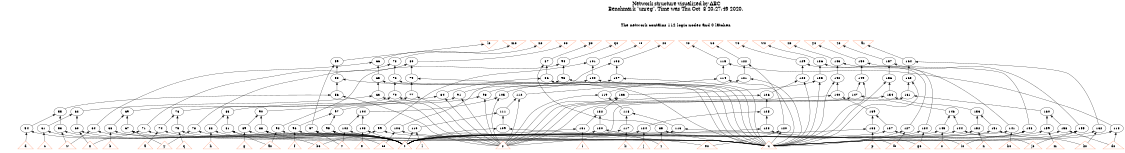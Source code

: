 # Network structure generated by ABC

digraph network {
size = "7.5,10";
center = true;
edge [dir = back];

{
  node [shape = plaintext];
  edge [style = invis];
  LevelTitle1 [label=""];
  LevelTitle2 [label=""];
  Level6 [label = ""];
  Level5 [label = ""];
  Level4 [label = ""];
  Level3 [label = ""];
  Level2 [label = ""];
  Level1 [label = ""];
  Level0 [label = ""];
  LevelTitle1 ->  LevelTitle2 ->  Level6 ->  Level5 ->  Level4 ->  Level3 ->  Level2 ->  Level1 ->  Level0;
}

{
  rank = same;
  LevelTitle1;
  title1 [shape=plaintext,
          fontsize=20,
          fontname = "Times-Roman",
          label="Network structure visualized by ABC\nBenchmark \"unreg\". Time was Thu Oct  8 20:27:49 2020. "
         ];
}

{
  rank = same;
  LevelTitle2;
  title2 [shape=plaintext,
          fontsize=18,
          fontname = "Times-Roman",
          label="The network contains 112 logic nodes and 0 latches.\n"
         ];
}

{
  rank = same;
  Level6;
  Node37 [label = "l0", shape = invtriangle, color = coral, fillcolor = coral];
  Node38 [label = "m0", shape = invtriangle, color = coral, fillcolor = coral];
  Node39 [label = "n0", shape = invtriangle, color = coral, fillcolor = coral];
  Node40 [label = "o0", shape = invtriangle, color = coral, fillcolor = coral];
  Node41 [label = "p0", shape = invtriangle, color = coral, fillcolor = coral];
  Node42 [label = "q0", shape = invtriangle, color = coral, fillcolor = coral];
  Node43 [label = "r0", shape = invtriangle, color = coral, fillcolor = coral];
  Node44 [label = "s0", shape = invtriangle, color = coral, fillcolor = coral];
  Node45 [label = "t0", shape = invtriangle, color = coral, fillcolor = coral];
  Node46 [label = "u0", shape = invtriangle, color = coral, fillcolor = coral];
  Node47 [label = "v0", shape = invtriangle, color = coral, fillcolor = coral];
  Node48 [label = "w0", shape = invtriangle, color = coral, fillcolor = coral];
  Node49 [label = "x0", shape = invtriangle, color = coral, fillcolor = coral];
  Node50 [label = "y0", shape = invtriangle, color = coral, fillcolor = coral];
  Node51 [label = "z0", shape = invtriangle, color = coral, fillcolor = coral];
  Node52 [label = "a1", shape = invtriangle, color = coral, fillcolor = coral];
}

{
  rank = same;
  Level5;
  Node59 [label = "59\n", shape = ellipse];
  Node66 [label = "66\n", shape = ellipse];
  Node73 [label = "73\n", shape = ellipse];
  Node80 [label = "80\n", shape = ellipse];
  Node87 [label = "87\n", shape = ellipse];
  Node94 [label = "94\n", shape = ellipse];
  Node101 [label = "101\n", shape = ellipse];
  Node108 [label = "108\n", shape = ellipse];
  Node115 [label = "115\n", shape = ellipse];
  Node122 [label = "122\n", shape = ellipse];
  Node129 [label = "129\n", shape = ellipse];
  Node136 [label = "136\n", shape = ellipse];
  Node143 [label = "143\n", shape = ellipse];
  Node150 [label = "150\n", shape = ellipse];
  Node157 [label = "157\n", shape = ellipse];
  Node164 [label = "164\n", shape = ellipse];
}

{
  rank = same;
  Level4;
  Node58 [label = "58\n", shape = ellipse];
  Node65 [label = "65\n", shape = ellipse];
  Node72 [label = "72\n", shape = ellipse];
  Node79 [label = "79\n", shape = ellipse];
  Node86 [label = "86\n", shape = ellipse];
  Node93 [label = "93\n", shape = ellipse];
  Node100 [label = "100\n", shape = ellipse];
  Node107 [label = "107\n", shape = ellipse];
  Node114 [label = "114\n", shape = ellipse];
  Node121 [label = "121\n", shape = ellipse];
  Node128 [label = "128\n", shape = ellipse];
  Node135 [label = "135\n", shape = ellipse];
  Node142 [label = "142\n", shape = ellipse];
  Node149 [label = "149\n", shape = ellipse];
  Node156 [label = "156\n", shape = ellipse];
  Node163 [label = "163\n", shape = ellipse];
}

{
  rank = same;
  Level3;
  Node56 [label = "56\n", shape = ellipse];
  Node63 [label = "63\n", shape = ellipse];
  Node70 [label = "70\n", shape = ellipse];
  Node77 [label = "77\n", shape = ellipse];
  Node84 [label = "84\n", shape = ellipse];
  Node91 [label = "91\n", shape = ellipse];
  Node98 [label = "98\n", shape = ellipse];
  Node105 [label = "105\n", shape = ellipse];
  Node112 [label = "112\n", shape = ellipse];
  Node119 [label = "119\n", shape = ellipse];
  Node126 [label = "126\n", shape = ellipse];
  Node133 [label = "133\n", shape = ellipse];
  Node140 [label = "140\n", shape = ellipse];
  Node147 [label = "147\n", shape = ellipse];
  Node154 [label = "154\n", shape = ellipse];
  Node161 [label = "161\n", shape = ellipse];
}

{
  rank = same;
  Level2;
  Node55 [label = "55\n", shape = ellipse];
  Node62 [label = "62\n", shape = ellipse];
  Node69 [label = "69\n", shape = ellipse];
  Node76 [label = "76\n", shape = ellipse];
  Node83 [label = "83\n", shape = ellipse];
  Node90 [label = "90\n", shape = ellipse];
  Node97 [label = "97\n", shape = ellipse];
  Node104 [label = "104\n", shape = ellipse];
  Node111 [label = "111\n", shape = ellipse];
  Node118 [label = "118\n", shape = ellipse];
  Node125 [label = "125\n", shape = ellipse];
  Node132 [label = "132\n", shape = ellipse];
  Node139 [label = "139\n", shape = ellipse];
  Node146 [label = "146\n", shape = ellipse];
  Node153 [label = "153\n", shape = ellipse];
  Node160 [label = "160\n", shape = ellipse];
}

{
  rank = same;
  Level1;
  Node53 [label = "53\n", shape = ellipse];
  Node54 [label = "54\n", shape = ellipse];
  Node57 [label = "57\n", shape = ellipse];
  Node60 [label = "60\n", shape = ellipse];
  Node61 [label = "61\n", shape = ellipse];
  Node64 [label = "64\n", shape = ellipse];
  Node67 [label = "67\n", shape = ellipse];
  Node68 [label = "68\n", shape = ellipse];
  Node71 [label = "71\n", shape = ellipse];
  Node74 [label = "74\n", shape = ellipse];
  Node75 [label = "75\n", shape = ellipse];
  Node78 [label = "78\n", shape = ellipse];
  Node81 [label = "81\n", shape = ellipse];
  Node82 [label = "82\n", shape = ellipse];
  Node85 [label = "85\n", shape = ellipse];
  Node88 [label = "88\n", shape = ellipse];
  Node89 [label = "89\n", shape = ellipse];
  Node92 [label = "92\n", shape = ellipse];
  Node95 [label = "95\n", shape = ellipse];
  Node96 [label = "96\n", shape = ellipse];
  Node99 [label = "99\n", shape = ellipse];
  Node102 [label = "102\n", shape = ellipse];
  Node103 [label = "103\n", shape = ellipse];
  Node106 [label = "106\n", shape = ellipse];
  Node109 [label = "109\n", shape = ellipse];
  Node110 [label = "110\n", shape = ellipse];
  Node113 [label = "113\n", shape = ellipse];
  Node116 [label = "116\n", shape = ellipse];
  Node117 [label = "117\n", shape = ellipse];
  Node120 [label = "120\n", shape = ellipse];
  Node123 [label = "123\n", shape = ellipse];
  Node124 [label = "124\n", shape = ellipse];
  Node127 [label = "127\n", shape = ellipse];
  Node130 [label = "130\n", shape = ellipse];
  Node131 [label = "131\n", shape = ellipse];
  Node134 [label = "134\n", shape = ellipse];
  Node137 [label = "137\n", shape = ellipse];
  Node138 [label = "138\n", shape = ellipse];
  Node141 [label = "141\n", shape = ellipse];
  Node144 [label = "144\n", shape = ellipse];
  Node145 [label = "145\n", shape = ellipse];
  Node148 [label = "148\n", shape = ellipse];
  Node151 [label = "151\n", shape = ellipse];
  Node152 [label = "152\n", shape = ellipse];
  Node155 [label = "155\n", shape = ellipse];
  Node158 [label = "158\n", shape = ellipse];
  Node159 [label = "159\n", shape = ellipse];
  Node162 [label = "162\n", shape = ellipse];
}

{
  rank = same;
  Level0;
  Node1 [label = "a", shape = triangle, color = coral, fillcolor = coral];
  Node2 [label = "b", shape = triangle, color = coral, fillcolor = coral];
  Node3 [label = "c", shape = triangle, color = coral, fillcolor = coral];
  Node4 [label = "d", shape = triangle, color = coral, fillcolor = coral];
  Node5 [label = "e", shape = triangle, color = coral, fillcolor = coral];
  Node6 [label = "f", shape = triangle, color = coral, fillcolor = coral];
  Node7 [label = "g", shape = triangle, color = coral, fillcolor = coral];
  Node8 [label = "h", shape = triangle, color = coral, fillcolor = coral];
  Node9 [label = "i", shape = triangle, color = coral, fillcolor = coral];
  Node10 [label = "j", shape = triangle, color = coral, fillcolor = coral];
  Node11 [label = "k", shape = triangle, color = coral, fillcolor = coral];
  Node12 [label = "l", shape = triangle, color = coral, fillcolor = coral];
  Node13 [label = "m", shape = triangle, color = coral, fillcolor = coral];
  Node14 [label = "n", shape = triangle, color = coral, fillcolor = coral];
  Node15 [label = "o", shape = triangle, color = coral, fillcolor = coral];
  Node16 [label = "p", shape = triangle, color = coral, fillcolor = coral];
  Node17 [label = "q", shape = triangle, color = coral, fillcolor = coral];
  Node18 [label = "s", shape = triangle, color = coral, fillcolor = coral];
  Node19 [label = "t", shape = triangle, color = coral, fillcolor = coral];
  Node20 [label = "u", shape = triangle, color = coral, fillcolor = coral];
  Node21 [label = "v", shape = triangle, color = coral, fillcolor = coral];
  Node22 [label = "w", shape = triangle, color = coral, fillcolor = coral];
  Node23 [label = "x", shape = triangle, color = coral, fillcolor = coral];
  Node24 [label = "y", shape = triangle, color = coral, fillcolor = coral];
  Node25 [label = "z", shape = triangle, color = coral, fillcolor = coral];
  Node26 [label = "a0", shape = triangle, color = coral, fillcolor = coral];
  Node27 [label = "b0", shape = triangle, color = coral, fillcolor = coral];
  Node28 [label = "c0", shape = triangle, color = coral, fillcolor = coral];
  Node29 [label = "d0", shape = triangle, color = coral, fillcolor = coral];
  Node30 [label = "e0", shape = triangle, color = coral, fillcolor = coral];
  Node31 [label = "f0", shape = triangle, color = coral, fillcolor = coral];
  Node32 [label = "g0", shape = triangle, color = coral, fillcolor = coral];
  Node33 [label = "h0", shape = triangle, color = coral, fillcolor = coral];
  Node34 [label = "i0", shape = triangle, color = coral, fillcolor = coral];
  Node35 [label = "j0", shape = triangle, color = coral, fillcolor = coral];
  Node36 [label = "k0", shape = triangle, color = coral, fillcolor = coral];
}

title1 -> title2 [style = invis];
title2 -> Node37 [style = invis];
title2 -> Node38 [style = invis];
title2 -> Node39 [style = invis];
title2 -> Node40 [style = invis];
title2 -> Node41 [style = invis];
title2 -> Node42 [style = invis];
title2 -> Node43 [style = invis];
title2 -> Node44 [style = invis];
title2 -> Node45 [style = invis];
title2 -> Node46 [style = invis];
title2 -> Node47 [style = invis];
title2 -> Node48 [style = invis];
title2 -> Node49 [style = invis];
title2 -> Node50 [style = invis];
title2 -> Node51 [style = invis];
title2 -> Node52 [style = invis];
Node37 -> Node38 [style = invis];
Node38 -> Node39 [style = invis];
Node39 -> Node40 [style = invis];
Node40 -> Node41 [style = invis];
Node41 -> Node42 [style = invis];
Node42 -> Node43 [style = invis];
Node43 -> Node44 [style = invis];
Node44 -> Node45 [style = invis];
Node45 -> Node46 [style = invis];
Node46 -> Node47 [style = invis];
Node47 -> Node48 [style = invis];
Node48 -> Node49 [style = invis];
Node49 -> Node50 [style = invis];
Node50 -> Node51 [style = invis];
Node51 -> Node52 [style = invis];
Node37 -> Node59 [style = solid];
Node38 -> Node66 [style = solid];
Node39 -> Node73 [style = solid];
Node40 -> Node80 [style = solid];
Node41 -> Node87 [style = solid];
Node42 -> Node94 [style = solid];
Node43 -> Node101 [style = solid];
Node44 -> Node108 [style = solid];
Node45 -> Node115 [style = solid];
Node46 -> Node122 [style = solid];
Node47 -> Node129 [style = solid];
Node48 -> Node136 [style = solid];
Node49 -> Node143 [style = solid];
Node50 -> Node150 [style = solid];
Node51 -> Node157 [style = solid];
Node52 -> Node164 [style = solid];
Node53 -> Node19 [style = solid];
Node53 -> Node22 [style = solid];
Node54 -> Node4 [style = solid];
Node54 -> Node19 [style = solid];
Node55 -> Node53 [style = solid];
Node55 -> Node54 [style = solid];
Node56 -> Node18 [style = solid];
Node56 -> Node55 [style = solid];
Node57 -> Node20 [style = solid];
Node57 -> Node21 [style = solid];
Node58 -> Node20 [style = solid];
Node58 -> Node56 [style = solid];
Node59 -> Node57 [style = solid];
Node59 -> Node58 [style = solid];
Node60 -> Node19 [style = solid];
Node60 -> Node23 [style = solid];
Node61 -> Node3 [style = solid];
Node61 -> Node19 [style = solid];
Node62 -> Node60 [style = solid];
Node62 -> Node61 [style = solid];
Node63 -> Node18 [style = solid];
Node63 -> Node62 [style = solid];
Node64 -> Node20 [style = solid];
Node64 -> Node22 [style = solid];
Node65 -> Node20 [style = solid];
Node65 -> Node63 [style = solid];
Node66 -> Node64 [style = solid];
Node66 -> Node65 [style = solid];
Node67 -> Node19 [style = solid];
Node67 -> Node24 [style = solid];
Node68 -> Node2 [style = solid];
Node68 -> Node19 [style = solid];
Node69 -> Node67 [style = solid];
Node69 -> Node68 [style = solid];
Node70 -> Node18 [style = solid];
Node70 -> Node69 [style = solid];
Node71 -> Node20 [style = solid];
Node71 -> Node23 [style = solid];
Node72 -> Node20 [style = solid];
Node72 -> Node70 [style = solid];
Node73 -> Node71 [style = solid];
Node73 -> Node72 [style = solid];
Node74 -> Node1 [style = solid];
Node74 -> Node19 [style = solid];
Node75 -> Node17 [style = solid];
Node75 -> Node19 [style = solid];
Node76 -> Node74 [style = solid];
Node76 -> Node75 [style = solid];
Node77 -> Node18 [style = solid];
Node77 -> Node76 [style = solid];
Node78 -> Node20 [style = solid];
Node78 -> Node24 [style = solid];
Node79 -> Node20 [style = solid];
Node79 -> Node77 [style = solid];
Node80 -> Node78 [style = solid];
Node80 -> Node79 [style = solid];
Node81 -> Node19 [style = solid];
Node81 -> Node26 [style = solid];
Node82 -> Node8 [style = solid];
Node82 -> Node19 [style = solid];
Node83 -> Node81 [style = solid];
Node83 -> Node82 [style = solid];
Node84 -> Node18 [style = solid];
Node84 -> Node83 [style = solid];
Node85 -> Node20 [style = solid];
Node85 -> Node25 [style = solid];
Node86 -> Node20 [style = solid];
Node86 -> Node84 [style = solid];
Node87 -> Node85 [style = solid];
Node87 -> Node86 [style = solid];
Node88 -> Node19 [style = solid];
Node88 -> Node27 [style = solid];
Node89 -> Node7 [style = solid];
Node89 -> Node19 [style = solid];
Node90 -> Node88 [style = solid];
Node90 -> Node89 [style = solid];
Node91 -> Node18 [style = solid];
Node91 -> Node90 [style = solid];
Node92 -> Node20 [style = solid];
Node92 -> Node26 [style = solid];
Node93 -> Node20 [style = solid];
Node93 -> Node91 [style = solid];
Node94 -> Node92 [style = solid];
Node94 -> Node93 [style = solid];
Node95 -> Node19 [style = solid];
Node95 -> Node28 [style = solid];
Node96 -> Node6 [style = solid];
Node96 -> Node19 [style = solid];
Node97 -> Node95 [style = solid];
Node97 -> Node96 [style = solid];
Node98 -> Node18 [style = solid];
Node98 -> Node97 [style = solid];
Node99 -> Node20 [style = solid];
Node99 -> Node27 [style = solid];
Node100 -> Node20 [style = solid];
Node100 -> Node98 [style = solid];
Node101 -> Node99 [style = solid];
Node101 -> Node100 [style = solid];
Node102 -> Node19 [style = solid];
Node102 -> Node21 [style = solid];
Node103 -> Node5 [style = solid];
Node103 -> Node19 [style = solid];
Node104 -> Node102 [style = solid];
Node104 -> Node103 [style = solid];
Node105 -> Node18 [style = solid];
Node105 -> Node104 [style = solid];
Node106 -> Node20 [style = solid];
Node106 -> Node28 [style = solid];
Node107 -> Node20 [style = solid];
Node107 -> Node105 [style = solid];
Node108 -> Node106 [style = solid];
Node108 -> Node107 [style = solid];
Node109 -> Node19 [style = solid];
Node109 -> Node30 [style = solid];
Node110 -> Node12 [style = solid];
Node110 -> Node19 [style = solid];
Node111 -> Node109 [style = solid];
Node111 -> Node110 [style = solid];
Node112 -> Node18 [style = solid];
Node112 -> Node111 [style = solid];
Node113 -> Node20 [style = solid];
Node113 -> Node29 [style = solid];
Node114 -> Node20 [style = solid];
Node114 -> Node112 [style = solid];
Node115 -> Node113 [style = solid];
Node115 -> Node114 [style = solid];
Node116 -> Node19 [style = solid];
Node116 -> Node31 [style = solid];
Node117 -> Node11 [style = solid];
Node117 -> Node19 [style = solid];
Node118 -> Node116 [style = solid];
Node118 -> Node117 [style = solid];
Node119 -> Node18 [style = solid];
Node119 -> Node118 [style = solid];
Node120 -> Node20 [style = solid];
Node120 -> Node30 [style = solid];
Node121 -> Node20 [style = solid];
Node121 -> Node119 [style = solid];
Node122 -> Node120 [style = solid];
Node122 -> Node121 [style = solid];
Node123 -> Node19 [style = solid];
Node123 -> Node32 [style = solid];
Node124 -> Node10 [style = solid];
Node124 -> Node19 [style = solid];
Node125 -> Node123 [style = solid];
Node125 -> Node124 [style = solid];
Node126 -> Node18 [style = solid];
Node126 -> Node125 [style = solid];
Node127 -> Node20 [style = solid];
Node127 -> Node31 [style = solid];
Node128 -> Node20 [style = solid];
Node128 -> Node126 [style = solid];
Node129 -> Node127 [style = solid];
Node129 -> Node128 [style = solid];
Node130 -> Node19 [style = solid];
Node130 -> Node25 [style = solid];
Node131 -> Node9 [style = solid];
Node131 -> Node19 [style = solid];
Node132 -> Node130 [style = solid];
Node132 -> Node131 [style = solid];
Node133 -> Node18 [style = solid];
Node133 -> Node132 [style = solid];
Node134 -> Node20 [style = solid];
Node134 -> Node32 [style = solid];
Node135 -> Node20 [style = solid];
Node135 -> Node133 [style = solid];
Node136 -> Node134 [style = solid];
Node136 -> Node135 [style = solid];
Node137 -> Node19 [style = solid];
Node137 -> Node34 [style = solid];
Node138 -> Node16 [style = solid];
Node138 -> Node19 [style = solid];
Node139 -> Node137 [style = solid];
Node139 -> Node138 [style = solid];
Node140 -> Node18 [style = solid];
Node140 -> Node139 [style = solid];
Node141 -> Node20 [style = solid];
Node141 -> Node33 [style = solid];
Node142 -> Node20 [style = solid];
Node142 -> Node140 [style = solid];
Node143 -> Node141 [style = solid];
Node143 -> Node142 [style = solid];
Node144 -> Node19 [style = solid];
Node144 -> Node35 [style = solid];
Node145 -> Node15 [style = solid];
Node145 -> Node19 [style = solid];
Node146 -> Node144 [style = solid];
Node146 -> Node145 [style = solid];
Node147 -> Node18 [style = solid];
Node147 -> Node146 [style = solid];
Node148 -> Node20 [style = solid];
Node148 -> Node34 [style = solid];
Node149 -> Node20 [style = solid];
Node149 -> Node147 [style = solid];
Node150 -> Node148 [style = solid];
Node150 -> Node149 [style = solid];
Node151 -> Node19 [style = solid];
Node151 -> Node36 [style = solid];
Node152 -> Node14 [style = solid];
Node152 -> Node19 [style = solid];
Node153 -> Node151 [style = solid];
Node153 -> Node152 [style = solid];
Node154 -> Node18 [style = solid];
Node154 -> Node153 [style = solid];
Node155 -> Node20 [style = solid];
Node155 -> Node35 [style = solid];
Node156 -> Node20 [style = solid];
Node156 -> Node154 [style = solid];
Node157 -> Node155 [style = solid];
Node157 -> Node156 [style = solid];
Node158 -> Node19 [style = solid];
Node158 -> Node29 [style = solid];
Node159 -> Node13 [style = solid];
Node159 -> Node19 [style = solid];
Node160 -> Node158 [style = solid];
Node160 -> Node159 [style = solid];
Node161 -> Node18 [style = solid];
Node161 -> Node160 [style = solid];
Node162 -> Node20 [style = solid];
Node162 -> Node36 [style = solid];
Node163 -> Node20 [style = solid];
Node163 -> Node161 [style = solid];
Node164 -> Node162 [style = solid];
Node164 -> Node163 [style = solid];
}

